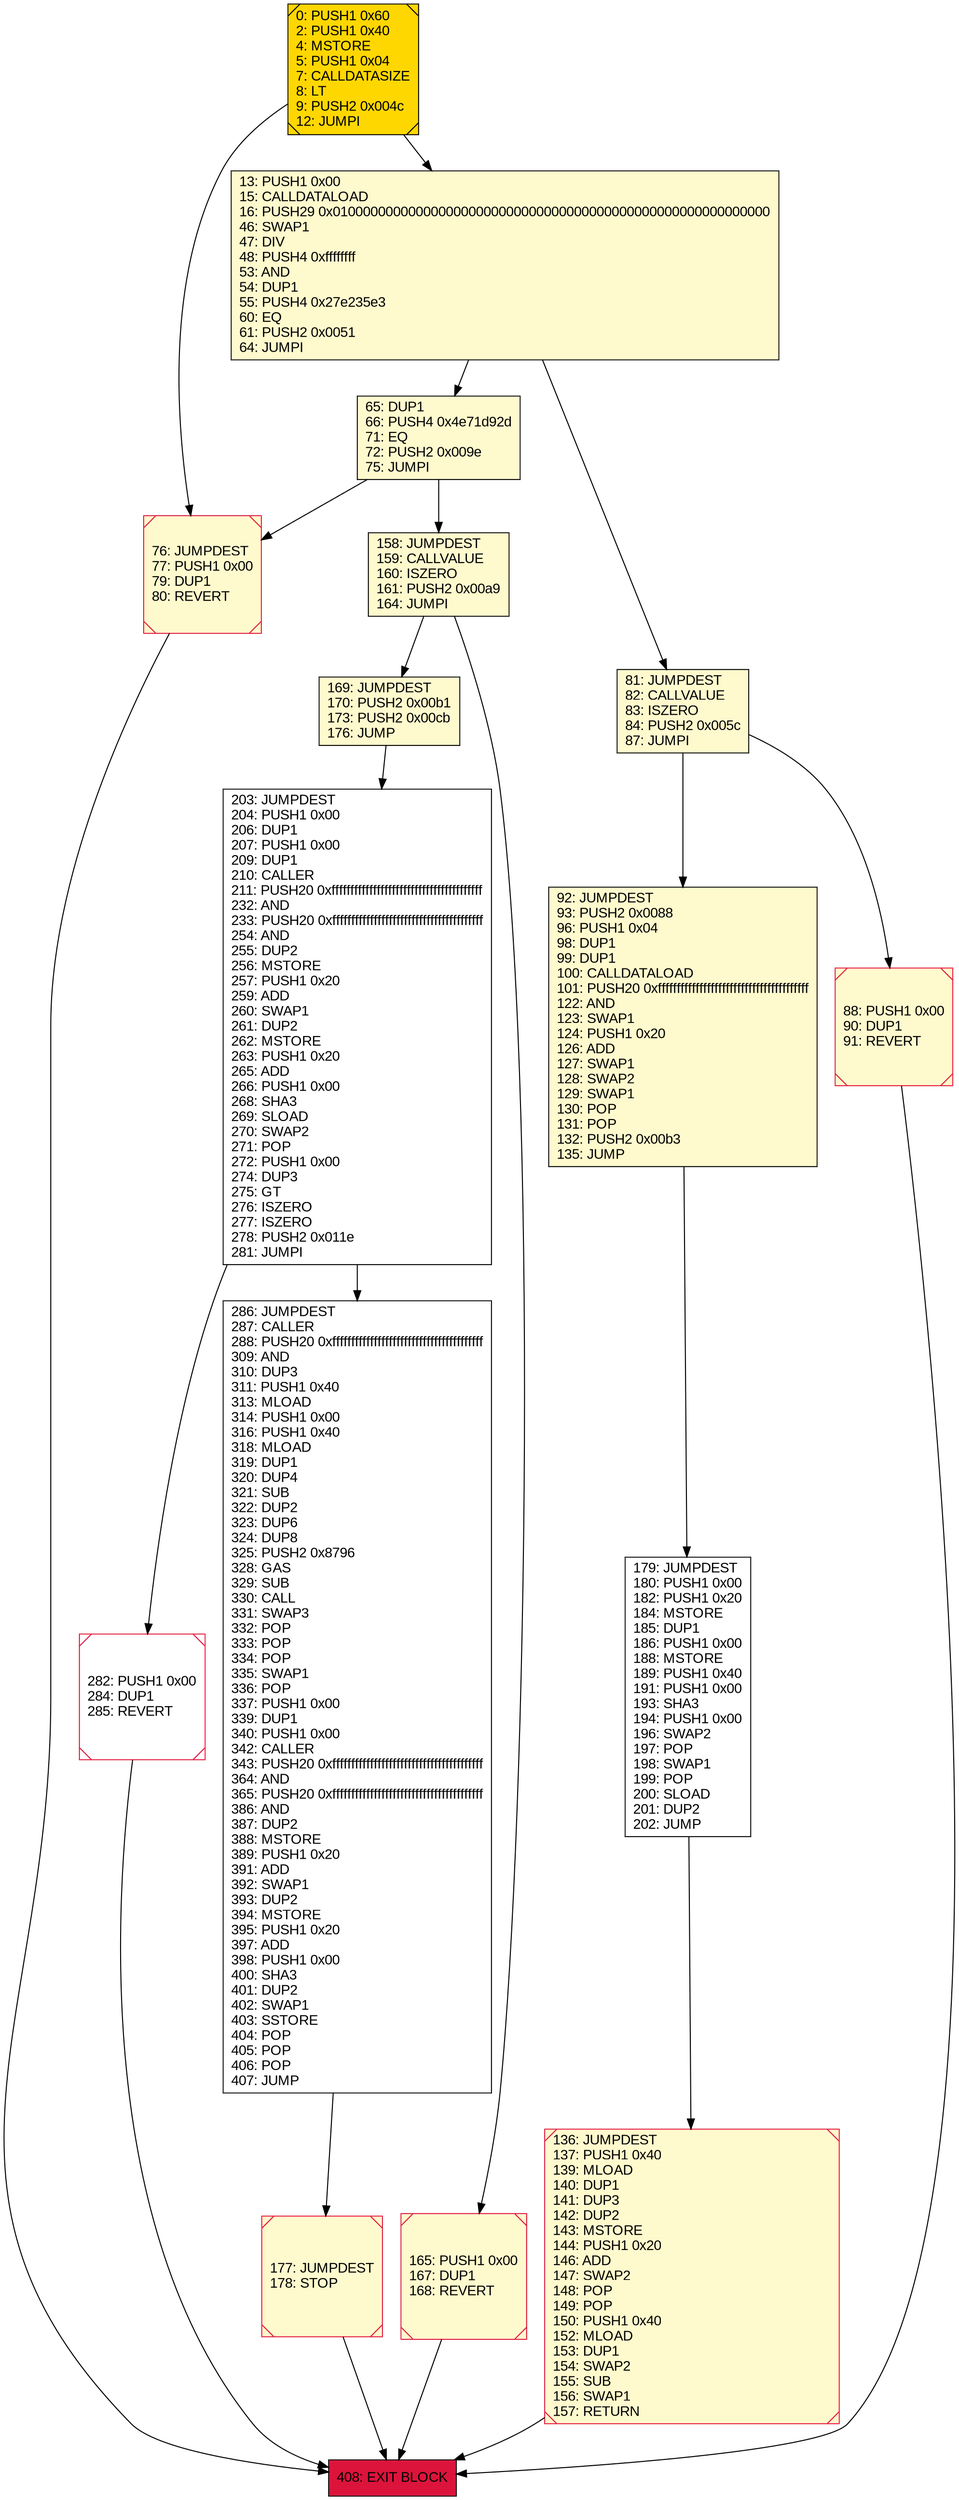 digraph G {
bgcolor=transparent rankdir=UD;
node [shape=box style=filled color=black fillcolor=white fontname=arial fontcolor=black];
286 [label="286: JUMPDEST\l287: CALLER\l288: PUSH20 0xffffffffffffffffffffffffffffffffffffffff\l309: AND\l310: DUP3\l311: PUSH1 0x40\l313: MLOAD\l314: PUSH1 0x00\l316: PUSH1 0x40\l318: MLOAD\l319: DUP1\l320: DUP4\l321: SUB\l322: DUP2\l323: DUP6\l324: DUP8\l325: PUSH2 0x8796\l328: GAS\l329: SUB\l330: CALL\l331: SWAP3\l332: POP\l333: POP\l334: POP\l335: SWAP1\l336: POP\l337: PUSH1 0x00\l339: DUP1\l340: PUSH1 0x00\l342: CALLER\l343: PUSH20 0xffffffffffffffffffffffffffffffffffffffff\l364: AND\l365: PUSH20 0xffffffffffffffffffffffffffffffffffffffff\l386: AND\l387: DUP2\l388: MSTORE\l389: PUSH1 0x20\l391: ADD\l392: SWAP1\l393: DUP2\l394: MSTORE\l395: PUSH1 0x20\l397: ADD\l398: PUSH1 0x00\l400: SHA3\l401: DUP2\l402: SWAP1\l403: SSTORE\l404: POP\l405: POP\l406: POP\l407: JUMP\l" ];
165 [label="165: PUSH1 0x00\l167: DUP1\l168: REVERT\l" fillcolor=lemonchiffon shape=Msquare color=crimson ];
177 [label="177: JUMPDEST\l178: STOP\l" fillcolor=lemonchiffon shape=Msquare color=crimson ];
0 [label="0: PUSH1 0x60\l2: PUSH1 0x40\l4: MSTORE\l5: PUSH1 0x04\l7: CALLDATASIZE\l8: LT\l9: PUSH2 0x004c\l12: JUMPI\l" fillcolor=lemonchiffon shape=Msquare fillcolor=gold ];
179 [label="179: JUMPDEST\l180: PUSH1 0x00\l182: PUSH1 0x20\l184: MSTORE\l185: DUP1\l186: PUSH1 0x00\l188: MSTORE\l189: PUSH1 0x40\l191: PUSH1 0x00\l193: SHA3\l194: PUSH1 0x00\l196: SWAP2\l197: POP\l198: SWAP1\l199: POP\l200: SLOAD\l201: DUP2\l202: JUMP\l" ];
76 [label="76: JUMPDEST\l77: PUSH1 0x00\l79: DUP1\l80: REVERT\l" fillcolor=lemonchiffon shape=Msquare color=crimson ];
81 [label="81: JUMPDEST\l82: CALLVALUE\l83: ISZERO\l84: PUSH2 0x005c\l87: JUMPI\l" fillcolor=lemonchiffon ];
203 [label="203: JUMPDEST\l204: PUSH1 0x00\l206: DUP1\l207: PUSH1 0x00\l209: DUP1\l210: CALLER\l211: PUSH20 0xffffffffffffffffffffffffffffffffffffffff\l232: AND\l233: PUSH20 0xffffffffffffffffffffffffffffffffffffffff\l254: AND\l255: DUP2\l256: MSTORE\l257: PUSH1 0x20\l259: ADD\l260: SWAP1\l261: DUP2\l262: MSTORE\l263: PUSH1 0x20\l265: ADD\l266: PUSH1 0x00\l268: SHA3\l269: SLOAD\l270: SWAP2\l271: POP\l272: PUSH1 0x00\l274: DUP3\l275: GT\l276: ISZERO\l277: ISZERO\l278: PUSH2 0x011e\l281: JUMPI\l" ];
158 [label="158: JUMPDEST\l159: CALLVALUE\l160: ISZERO\l161: PUSH2 0x00a9\l164: JUMPI\l" fillcolor=lemonchiffon ];
65 [label="65: DUP1\l66: PUSH4 0x4e71d92d\l71: EQ\l72: PUSH2 0x009e\l75: JUMPI\l" fillcolor=lemonchiffon ];
408 [label="408: EXIT BLOCK\l" fillcolor=crimson ];
88 [label="88: PUSH1 0x00\l90: DUP1\l91: REVERT\l" fillcolor=lemonchiffon shape=Msquare color=crimson ];
169 [label="169: JUMPDEST\l170: PUSH2 0x00b1\l173: PUSH2 0x00cb\l176: JUMP\l" fillcolor=lemonchiffon ];
136 [label="136: JUMPDEST\l137: PUSH1 0x40\l139: MLOAD\l140: DUP1\l141: DUP3\l142: DUP2\l143: MSTORE\l144: PUSH1 0x20\l146: ADD\l147: SWAP2\l148: POP\l149: POP\l150: PUSH1 0x40\l152: MLOAD\l153: DUP1\l154: SWAP2\l155: SUB\l156: SWAP1\l157: RETURN\l" fillcolor=lemonchiffon shape=Msquare color=crimson ];
282 [label="282: PUSH1 0x00\l284: DUP1\l285: REVERT\l" shape=Msquare color=crimson ];
13 [label="13: PUSH1 0x00\l15: CALLDATALOAD\l16: PUSH29 0x0100000000000000000000000000000000000000000000000000000000\l46: SWAP1\l47: DIV\l48: PUSH4 0xffffffff\l53: AND\l54: DUP1\l55: PUSH4 0x27e235e3\l60: EQ\l61: PUSH2 0x0051\l64: JUMPI\l" fillcolor=lemonchiffon ];
92 [label="92: JUMPDEST\l93: PUSH2 0x0088\l96: PUSH1 0x04\l98: DUP1\l99: DUP1\l100: CALLDATALOAD\l101: PUSH20 0xffffffffffffffffffffffffffffffffffffffff\l122: AND\l123: SWAP1\l124: PUSH1 0x20\l126: ADD\l127: SWAP1\l128: SWAP2\l129: SWAP1\l130: POP\l131: POP\l132: PUSH2 0x00b3\l135: JUMP\l" fillcolor=lemonchiffon ];
65 -> 158;
88 -> 408;
136 -> 408;
282 -> 408;
286 -> 177;
81 -> 88;
169 -> 203;
13 -> 65;
203 -> 282;
13 -> 81;
158 -> 169;
81 -> 92;
0 -> 76;
76 -> 408;
203 -> 286;
158 -> 165;
179 -> 136;
92 -> 179;
0 -> 13;
165 -> 408;
177 -> 408;
65 -> 76;
}